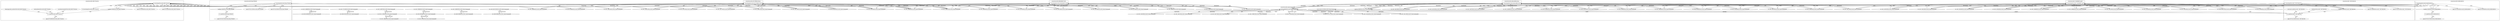 digraph G {
	"10.1.80.1:40750#ServerID_OuterContainerID"->"1_fwatchdog#ServerID_667d78fb58-55kvm"[ label="GET" ];
	"1_fwatchdog#ServerID_8665dd9487-fclr8"->"10.1.80.1:40728#ServerID_OuterContainerID"[ label="RESPONSE" ];
	"10.1.80.1:45976#ServerID_OuterContainerID"->"1_fwatchdog#ServerID_6dcbcc88d5-j9zwp"[ label="GET" ];
	"10.1.80.1:40728#ServerID_OuterContainerID"->"1_fwatchdog#ServerID_8665dd9487-fclr8"[ label="GET" ];
	"10.1.80.1:40752#ServerID_OuterContainerID"->"1_fwatchdog#ServerID_667d78fb58-55kvm"[ label="GET" ];
	"1_fwatchdog#ServerID_667d78fb58-55kvm"->"10.1.80.1:40750#ServerID_OuterContainerID"[ label="RESPONSE" ];
	"1_fwatchdog#ServerID_6dcbcc88d5-j9zwp"->"10.1.80.1:45976#ServerID_OuterContainerID"[ label="RESPONSE" ];
	"1_fwatchdog#ServerID_667d78fb58-55kvm"->"10.1.80.1:40752#ServerID_OuterContainerID"[ label="RESPONSE" ];
	"1_fwatchdog#ServerID_6dcbcc88d5-j9zwp"->"10.1.80.1:45978#ServerID_OuterContainerID"[ label="RESPONSE" ];
	"10.1.80.1:45978#ServerID_OuterContainerID"->"1_fwatchdog#ServerID_6dcbcc88d5-j9zwp"[ label="GET" ];
	"10.1.80.1:40726#ServerID_OuterContainerID"->"1_fwatchdog#ServerID_8665dd9487-fclr8"[ label="GET" ];
	"10.1.80.1:49088#ServerID_OuterContainerID"->"1_fwatchdog#ServerID_76c96688d7-jnp5f"[ label="GET" ];
	"1_fwatchdog#ServerID_8665dd9487-fclr8"->"10.1.80.1:40726#ServerID_OuterContainerID"[ label="RESPONSE" ];
	"10.1.80.1:49086#ServerID_OuterContainerID"->"1_fwatchdog#ServerID_76c96688d7-jnp5f"[ label="GET" ];
	"1_fwatchdog#ServerID_76c96688d7-jnp5f"->"10.1.80.1:49086#ServerID_OuterContainerID"[ label="RESPONSE" ];
	"1_fwatchdog#ServerID_76c96688d7-jnp5f"->"10.1.80.1:49088#ServerID_OuterContainerID"[ label="RESPONSE" ];
	"10.1.80.1:40776#ServerID_OuterContainerID"->"1_fwatchdog#ServerID_667d78fb58-55kvm"[ label="GET" ];
	"1_fwatchdog#ServerID_667d78fb58-55kvm"->"10.1.80.1:40776#ServerID_OuterContainerID"[ label="RESPONSE" ];
	"10.1.80.1:40778#ServerID_OuterContainerID"->"1_fwatchdog#ServerID_667d78fb58-55kvm"[ label="GET" ];
	"1_fwatchdog#ServerID_667d78fb58-55kvm"->"10.1.80.1:40778#ServerID_OuterContainerID"[ label="RESPONSE" ];
	"10.1.80.1:46000#ServerID_OuterContainerID"->"1_fwatchdog#ServerID_6dcbcc88d5-j9zwp"[ label="GET" ];
	"1_fwatchdog#ServerID_6dcbcc88d5-j9zwp"->"10.1.80.1:46000#ServerID_OuterContainerID"[ label="RESPONSE" ];
	"10.1.80.1:45998#ServerID_OuterContainerID"->"1_fwatchdog#ServerID_6dcbcc88d5-j9zwp"[ label="GET" ];
	"1_fwatchdog#ServerID_6dcbcc88d5-j9zwp"->"10.1.80.1:45998#ServerID_OuterContainerID"[ label="RESPONSE" ];
	"10.1.80.1:40748#ServerID_OuterContainerID"->"1_fwatchdog#ServerID_8665dd9487-fclr8"[ label="GET" ];
	"1_fwatchdog#ServerID_8665dd9487-fclr8"->"10.1.80.1:40748#ServerID_OuterContainerID"[ label="RESPONSE" ];
	"10.1.80.1:40750#ServerID_OuterContainerID"->"1_fwatchdog#ServerID_8665dd9487-fclr8"[ label="GET" ];
	"1_fwatchdog#ServerID_8665dd9487-fclr8"->"10.1.80.1:40750#ServerID_OuterContainerID"[ label="RESPONSE" ];
	"10.1.80.1:49110#ServerID_OuterContainerID"->"1_fwatchdog#ServerID_76c96688d7-jnp5f"[ label="GET" ];
	"10.1.80.1:49108#ServerID_OuterContainerID"->"1_fwatchdog#ServerID_76c96688d7-jnp5f"[ label="GET" ];
	"1_fwatchdog#ServerID_76c96688d7-jnp5f"->"10.1.80.1:49110#ServerID_OuterContainerID"[ label="RESPONSE" ];
	"1_fwatchdog#ServerID_76c96688d7-jnp5f"->"10.1.80.1:49108#ServerID_OuterContainerID"[ label="RESPONSE" ];
	"10.1.80.93:38008#ServerID_OuterContainerID"->"1_fwatchdog#ServerID_6dcbcc88d5-j9zwp"[ label="POST" ];
	"1_fwatchdog#ServerID_6dcbcc88d5-j9zwp"->"gateway:8080#ServerID_OuterContainerID"[ label="POST" ];
	"1_fwatchdog#ServerID_6dcbcc88d5-j9zwp"->"10.1.80.93:8080#ServerID_OuterContainerID"[ label="POST" ];
	"10.1.80.93:44904#ServerID_OuterContainerID"->"1_fwatchdog#ServerID_667d78fb58-55kvm"[ label="POST" ];
	"1_fwatchdog#ServerID_667d78fb58-55kvm"->"10.1.80.93:44904#ServerID_OuterContainerID"[ label="RESPONSE" ];
	"10.1.80.93:8080#ServerID_OuterContainerID"->"1_fwatchdog#ServerID_6dcbcc88d5-j9zwp"[ label="RESPONSE" ];
	"gateway:8080#ServerID_OuterContainerID"->"1_fwatchdog#ServerID_6dcbcc88d5-j9zwp"[ label="RESPONSE" ];
	"1_fwatchdog#ServerID_6dcbcc88d5-j9zwp"->"10.1.80.93:38008#ServerID_OuterContainerID"[ label="RESPONSE" ];
	"10.1.80.93:38028#ServerID_OuterContainerID"->"1_fwatchdog#ServerID_6dcbcc88d5-j9zwp"[ label="POST" ];
	"1_fwatchdog#ServerID_6dcbcc88d5-j9zwp"->"gateway:8080#ServerID_OuterContainerID"[ label="POST" ];
	"1_fwatchdog#ServerID_6dcbcc88d5-j9zwp"->"10.1.80.93:8080#ServerID_OuterContainerID"[ label="POST" ];
	"10.1.80.93:33798#ServerID_OuterContainerID"->"1_fwatchdog#ServerID_8665dd9487-fclr8"[ label="POST" ];
	"10.1.80.93:8080#ServerID_OuterContainerID"->"1_fwatchdog#ServerID_6dcbcc88d5-j9zwp"[ label="RESPONSE" ];
	"1_fwatchdog#ServerID_8665dd9487-fclr8"->"10.1.80.93:33798#ServerID_OuterContainerID"[ label="RESPONSE" ];
	"gateway:8080#ServerID_OuterContainerID"->"1_fwatchdog#ServerID_6dcbcc88d5-j9zwp"[ label="RESPONSE" ];
	"10.1.80.93:40874#ServerID_OuterContainerID"->"1_fwatchdog#ServerID_76c96688d7-jnp5f"[ label="POST" ];
	"1_fwatchdog#ServerID_76c96688d7-jnp5f"->"10.1.80.93:40874#ServerID_OuterContainerID"[ label="RESPONSE" ];
	"1_fwatchdog#ServerID_6dcbcc88d5-j9zwp"->"10.1.80.93:38028#ServerID_OuterContainerID"[ label="RESPONSE" ];
	"10.1.80.1:40750#ServerID_OuterContainerID"->"1_fwatchdog#ServerID_0802701be25e"[ label="read" ];
	"10.1.80.1:40752#ServerID_OuterContainerID"->"1_fwatchdog#ServerID_0802701be25e"[ label="read" ];
	"1_fwatchdog#ServerID_0802701be25e"->"10.1.80.1:40752#ServerID_OuterContainerID"[ label="write" ];
	"1_fwatchdog#ServerID_0802701be25e"->"10.1.80.1:40750#ServerID_OuterContainerID"[ label="write" ];
	"10.1.80.1:45978#ServerID_OuterContainerID"->"1_fwatchdog#ServerID_736074b81582"[ label="read" ];
	"1_fwatchdog#ServerID_736074b81582"->"10.1.80.1:45978#ServerID_OuterContainerID"[ label="write" ];
	"10.1.80.1:45976#ServerID_OuterContainerID"->"1_fwatchdog#ServerID_736074b81582"[ label="read" ];
	"1_fwatchdog#ServerID_736074b81582"->"10.1.80.1:45976#ServerID_OuterContainerID"[ label="write" ];
	"10.1.80.1:40726#ServerID_OuterContainerID"->"1_fwatchdog#ServerID_86aa7f3fa3b0"[ label="read" ];
	"10.1.80.1:40728#ServerID_OuterContainerID"->"1_fwatchdog#ServerID_86aa7f3fa3b0"[ label="read" ];
	"10.1.80.1:40847#ServerID_OuterContainerID"->"1_fwatchdog#ServerID_667d78fb58-55kvm"[ label="GET" ];
	"10.1.80.1:40846#ServerID_OuterContainerID"->"1_fwatchdog#ServerID_667d78fb58-55kvm"[ label="GET" ];
	"1_fwatchdog#ServerID_667d78fb58-55kvm"->"10.1.80.1:40847#ServerID_OuterContainerID"[ label="RESPONSE" ];
	"1_fwatchdog#ServerID_667d78fb58-55kvm"->"10.1.80.1:40846#ServerID_OuterContainerID"[ label="RESPONSE" ];
	"10.1.80.1:46069#ServerID_OuterContainerID"->"1_fwatchdog#ServerID_6dcbcc88d5-j9zwp"[ label="GET" ];
	"10.1.80.1:46068#ServerID_OuterContainerID"->"1_fwatchdog#ServerID_6dcbcc88d5-j9zwp"[ label="GET" ];
	"1_fwatchdog#ServerID_6dcbcc88d5-j9zwp"->"10.1.80.1:46069#ServerID_OuterContainerID"[ label="RESPONSE" ];
	"1_fwatchdog#ServerID_6dcbcc88d5-j9zwp"->"10.1.80.1:46068#ServerID_OuterContainerID"[ label="RESPONSE" ];
	"10.1.80.93:38064#ServerID_OuterContainerID"->"1_fwatchdog#ServerID_6dcbcc88d5-j9zwp"[ label="POST" ];
	"1_fwatchdog#ServerID_6dcbcc88d5-j9zwp"->"gateway:8080#ServerID_OuterContainerID"[ label="POST" ];
	"1_fwatchdog#ServerID_6dcbcc88d5-j9zwp"->"10.1.80.93:8080#ServerID_OuterContainerID"[ label="POST" ];
	"10.1.80.93:44960#ServerID_OuterContainerID"->"1_fwatchdog#ServerID_667d78fb58-55kvm"[ label="POST" ];
	"1_fwatchdog#ServerID_667d78fb58-55kvm"->"10.1.80.93:44960#ServerID_OuterContainerID"[ label="RESPONSE" ];
	"10.1.80.93:8080#ServerID_OuterContainerID"->"1_fwatchdog#ServerID_6dcbcc88d5-j9zwp"[ label="RESPONSE" ];
	"gateway:8080#ServerID_OuterContainerID"->"1_fwatchdog#ServerID_6dcbcc88d5-j9zwp"[ label="RESPONSE" ];
	"1_fwatchdog#ServerID_6dcbcc88d5-j9zwp"->"10.1.80.93:38064#ServerID_OuterContainerID"[ label="RESPONSE" ];
	"10.1.80.1:40836#ServerID_OuterContainerID"->"1_fwatchdog#ServerID_8665dd9487-fclr8"[ label="GET" ];
	"1_fwatchdog#ServerID_8665dd9487-fclr8"->"10.1.80.1:40836#ServerID_OuterContainerID"[ label="RESPONSE" ];
	"10.1.80.1:40834#ServerID_OuterContainerID"->"1_fwatchdog#ServerID_8665dd9487-fclr8"[ label="GET" ];
	"1_fwatchdog#ServerID_8665dd9487-fclr8"->"10.1.80.1:40834#ServerID_OuterContainerID"[ label="RESPONSE" ];
	"10.1.80.1:49194#ServerID_OuterContainerID"->"1_fwatchdog#ServerID_76c96688d7-jnp5f"[ label="GET" ];
	"1_fwatchdog#ServerID_76c96688d7-jnp5f"->"10.1.80.1:49194#ServerID_OuterContainerID"[ label="RESPONSE" ];
	"10.1.80.1:49196#ServerID_OuterContainerID"->"1_fwatchdog#ServerID_76c96688d7-jnp5f"[ label="GET" ];
	"1_fwatchdog#ServerID_76c96688d7-jnp5f"->"10.1.80.1:49196#ServerID_OuterContainerID"[ label="RESPONSE" ];
	"10.1.80.1:40886#ServerID_OuterContainerID"->"1_fwatchdog#ServerID_667d78fb58-55kvm"[ label="GET" ];
	"1_fwatchdog#ServerID_667d78fb58-55kvm"->"10.1.80.1:40886#ServerID_OuterContainerID"[ label="RESPONSE" ];
	"10.1.80.1:40887#ServerID_OuterContainerID"->"1_fwatchdog#ServerID_667d78fb58-55kvm"[ label="GET" ];
	"1_fwatchdog#ServerID_667d78fb58-55kvm"->"10.1.80.1:40887#ServerID_OuterContainerID"[ label="RESPONSE" ];
	"10.1.80.1:46108#ServerID_OuterContainerID"->"1_fwatchdog#ServerID_6dcbcc88d5-j9zwp"[ label="GET" ];
	"1_fwatchdog#ServerID_6dcbcc88d5-j9zwp"->"10.1.80.1:46108#ServerID_OuterContainerID"[ label="RESPONSE" ];
	"10.1.80.1:46110#ServerID_OuterContainerID"->"1_fwatchdog#ServerID_6dcbcc88d5-j9zwp"[ label="GET" ];
	"1_fwatchdog#ServerID_6dcbcc88d5-j9zwp"->"10.1.80.1:46110#ServerID_OuterContainerID"[ label="RESPONSE" ];
	"10.1.80.1:40858#ServerID_OuterContainerID"->"1_fwatchdog#ServerID_8665dd9487-fclr8"[ label="GET" ];
	"1_fwatchdog#ServerID_8665dd9487-fclr8"->"10.1.80.1:40858#ServerID_OuterContainerID"[ label="RESPONSE" ];
	"10.1.80.1:40859#ServerID_OuterContainerID"->"1_fwatchdog#ServerID_8665dd9487-fclr8"[ label="GET" ];
	"1_fwatchdog#ServerID_8665dd9487-fclr8"->"10.1.80.1:40859#ServerID_OuterContainerID"[ label="RESPONSE" ];
	"10.1.80.1:49220#ServerID_OuterContainerID"->"1_fwatchdog#ServerID_76c96688d7-jnp5f"[ label="GET" ];
	"1_fwatchdog#ServerID_76c96688d7-jnp5f"->"10.1.80.1:49220#ServerID_OuterContainerID"[ label="RESPONSE" ];
	"10.1.80.1:49218#ServerID_OuterContainerID"->"1_fwatchdog#ServerID_76c96688d7-jnp5f"[ label="GET" ];
	"1_fwatchdog#ServerID_76c96688d7-jnp5f"->"10.1.80.1:49218#ServerID_OuterContainerID"[ label="RESPONSE" ];
	"10.1.80.1:40914#ServerID_OuterContainerID"->"1_fwatchdog#ServerID_667d78fb58-55kvm"[ label="GET" ];
	"1_fwatchdog#ServerID_667d78fb58-55kvm"->"10.1.80.1:40914#ServerID_OuterContainerID"[ label="RESPONSE" ];
	"10.1.80.1:40912#ServerID_OuterContainerID"->"1_fwatchdog#ServerID_667d78fb58-55kvm"[ label="GET" ];
	"1_fwatchdog#ServerID_667d78fb58-55kvm"->"10.1.80.1:40912#ServerID_OuterContainerID"[ label="RESPONSE" ];
	"10.1.80.1:46136#ServerID_OuterContainerID"->"1_fwatchdog#ServerID_6dcbcc88d5-j9zwp"[ label="GET" ];
	"1_fwatchdog#ServerID_6dcbcc88d5-j9zwp"->"10.1.80.1:46136#ServerID_OuterContainerID"[ label="RESPONSE" ];
	"10.1.80.1:46134#ServerID_OuterContainerID"->"1_fwatchdog#ServerID_6dcbcc88d5-j9zwp"[ label="GET" ];
	"1_fwatchdog#ServerID_6dcbcc88d5-j9zwp"->"10.1.80.1:46134#ServerID_OuterContainerID"[ label="RESPONSE" ];
	"10.1.80.1:40887#ServerID_OuterContainerID"->"1_fwatchdog#ServerID_8665dd9487-fclr8"[ label="GET" ];
	"1_fwatchdog#ServerID_8665dd9487-fclr8"->"10.1.80.1:40887#ServerID_OuterContainerID"[ label="RESPONSE" ];
	"10.1.80.1:40886#ServerID_OuterContainerID"->"1_fwatchdog#ServerID_8665dd9487-fclr8"[ label="GET" ];
	"1_fwatchdog#ServerID_8665dd9487-fclr8"->"10.1.80.1:40886#ServerID_OuterContainerID"[ label="RESPONSE" ];
	"10.1.80.1:49246#ServerID_OuterContainerID"->"1_fwatchdog#ServerID_76c96688d7-jnp5f"[ label="GET" ];
	"1_fwatchdog#ServerID_76c96688d7-jnp5f"->"10.1.80.1:49246#ServerID_OuterContainerID"[ label="RESPONSE" ];
	"10.1.80.1:49248#ServerID_OuterContainerID"->"1_fwatchdog#ServerID_76c96688d7-jnp5f"[ label="GET" ];
	"1_fwatchdog#ServerID_76c96688d7-jnp5f"->"10.1.80.1:49248#ServerID_OuterContainerID"[ label="RESPONSE" ];
	"1_fwatchdog#ServerID_86aa7f3fa3b0"->"10.1.80.1:40728#ServerID_OuterContainerID"[ label="write" ];
	"1_fwatchdog#ServerID_86aa7f3fa3b0"->"10.1.80.1:40726#ServerID_OuterContainerID"[ label="write" ];
	"10.1.80.1:49086#ServerID_OuterContainerID"->"1_fwatchdog#ServerID_834d81eb81b3"[ label="read" ];
	"1_fwatchdog#ServerID_834d81eb81b3"->"10.1.80.1:49086#ServerID_OuterContainerID"[ label="write" ];
	"1_fwatchdog#ServerID_834d81eb81b3"->"10.1.80.1:49088#ServerID_OuterContainerID"[ label="write" ];
	"10.1.80.1:49088#ServerID_OuterContainerID"->"1_fwatchdog#ServerID_834d81eb81b3"[ label="read" ];
	"10.1.80.1:40776#ServerID_OuterContainerID"->"1_fwatchdog#ServerID_0802701be25e"[ label="read" ];
	"10.1.80.1:40778#ServerID_OuterContainerID"->"1_fwatchdog#ServerID_0802701be25e"[ label="read" ];
	"1_fwatchdog#ServerID_0802701be25e"->"10.1.80.1:40776#ServerID_OuterContainerID"[ label="write" ];
	"1_fwatchdog#ServerID_0802701be25e"->"10.1.80.1:40778#ServerID_OuterContainerID"[ label="write" ];
	"10.1.80.1:45998#ServerID_OuterContainerID"->"1_fwatchdog#ServerID_736074b81582"[ label="read" ];
	"10.1.80.1:46000#ServerID_OuterContainerID"->"1_fwatchdog#ServerID_736074b81582"[ label="read" ];
	"1_fwatchdog#ServerID_736074b81582"->"10.1.80.1:46000#ServerID_OuterContainerID"[ label="write" ];
	"1_fwatchdog#ServerID_736074b81582"->"10.1.80.1:45998#ServerID_OuterContainerID"[ label="write" ];
	"10.1.80.1:40750#ServerID_OuterContainerID"->"1_fwatchdog#ServerID_86aa7f3fa3b0"[ label="read" ];
	"10.1.80.1:40748#ServerID_OuterContainerID"->"1_fwatchdog#ServerID_86aa7f3fa3b0"[ label="read" ];
	"1_fwatchdog#ServerID_86aa7f3fa3b0"->"10.1.80.1:40748#ServerID_OuterContainerID"[ label="write" ];
	"1_fwatchdog#ServerID_86aa7f3fa3b0"->"10.1.80.1:40750#ServerID_OuterContainerID"[ label="write" ];
	"10.1.80.1:49110#ServerID_OuterContainerID"->"1_fwatchdog#ServerID_834d81eb81b3"[ label="read" ];
	"1_fwatchdog#ServerID_834d81eb81b3"->"10.1.80.1:49110#ServerID_OuterContainerID"[ label="write" ];
	"10.1.80.1:49108#ServerID_OuterContainerID"->"1_fwatchdog#ServerID_834d81eb81b3"[ label="read" ];
	"1_fwatchdog#ServerID_834d81eb81b3"->"10.1.80.1:49108#ServerID_OuterContainerID"[ label="write" ];
	"10.1.80.93:38008#ServerID_OuterContainerID"->"1_fwatchdog#ServerID_736074b81582"[ label="read" ];
	"1_fwatchdog#ServerID_736074b81582"->"localhost:3000#ServerID_736074b81582"[ label="connect" ];
	"1_fwatchdog#ServerID_736074b81582"->"pipe:[20744869]#ServerID_736074b81582"[ label="write" ];
	"localhost:3000#ServerID_736074b81582"->"1_fwatchdog#ServerID_736074b81582"[ label="read" ];
	"1_fwatchdog#ServerID_736074b81582"->"localhost:3000#ServerID_736074b81582"[ label="write" ];
	"10_node#ServerID_736074b81582"->"pipe:[20744134]#ServerID_736074b81582"[ label="write" ];
	"localhost:3000#ServerID_736074b81582"->"10_node#ServerID_736074b81582"[ label="read" ];
	"/etc/hosts#ServerID_736074b81582"->"10_node#ServerID_736074b81582"[ label="read" ];
	"10_node#ServerID_736074b81582"->"10.152.183.10:53#ServerID_OuterContainerID"[ label="sendto" ];
	"/etc/resolv.conf#ServerID_736074b81582"->"10_node#ServerID_736074b81582"[ label="read" ];
	"10.152.183.10:53#ServerID_OuterContainerID"->"10_node#ServerID_736074b81582"[ label="recvfrom" ];
	"10_node#ServerID_736074b81582"->"gateway:8080#ServerID_OuterContainerID"[ label="connect" ];
	"localhost:3000#ServerID_0802701be25e"->"11_node#ServerID_0802701be25e"[ label="read" ];
	"10.1.80.93:44904#ServerID_OuterContainerID"->"1_fwatchdog#ServerID_0802701be25e"[ label="read" ];
	"1_fwatchdog#ServerID_0802701be25e"->"pipe:[20744658]#ServerID_0802701be25e"[ label="write" ];
	"1_fwatchdog#ServerID_0802701be25e"->"localhost:3000#ServerID_0802701be25e"[ label="connect" ];
	"localhost:3000#ServerID_0802701be25e"->"1_fwatchdog#ServerID_0802701be25e"[ label="read" ];
	"1_fwatchdog#ServerID_0802701be25e"->"localhost:3000#ServerID_0802701be25e"[ label="write" ];
	"/home/app/node_modules#ServerID_0802701be25e"->"11_node#ServerID_0802701be25e"[ label="read" ];
	"11_node#ServerID_0802701be25e"->"pipe:[20744960]#ServerID_0802701be25e"[ label="write" ];
	"/usr/share/zoneinfo/#ServerID_0802701be25e"->"11_node#ServerID_0802701be25e"[ label="read" ];
	"1_fwatchdog#ServerID_0802701be25e"->"pipe:[20744659]#ServerID_0802701be25e"[ label="write" ];
	"/etc/localtime#ServerID_0802701be25e"->"11_node#ServerID_0802701be25e"[ label="read" ];
	"gateway:8080#ServerID_OuterContainerID"->"10_node#ServerID_736074b81582"[ label="read" ];
	"1_fwatchdog#ServerID_0802701be25e"->"10.1.80.93:44904#ServerID_OuterContainerID"[ label="write" ];
	"1_fwatchdog#ServerID_736074b81582"->"pipe:[20744870]#ServerID_736074b81582"[ label="write" ];
	"1_fwatchdog#ServerID_736074b81582"->"10.1.80.93:38008#ServerID_OuterContainerID"[ label="write" ];
	"10.1.80.93:38028#ServerID_OuterContainerID"->"1_fwatchdog#ServerID_736074b81582"[ label="read" ];
	"1_fwatchdog#ServerID_86aa7f3fa3b0"->"pipe:[20744109]#ServerID_86aa7f3fa3b0"[ label="write" ];
	"10.1.80.93:33798#ServerID_OuterContainerID"->"1_fwatchdog#ServerID_86aa7f3fa3b0"[ label="read" ];
	"1_fwatchdog#ServerID_86aa7f3fa3b0"->"localhost:3000#ServerID_86aa7f3fa3b0"[ label="write" ];
	"localhost:3000#ServerID_86aa7f3fa3b0"->"1_fwatchdog#ServerID_86aa7f3fa3b0"[ label="read" ];
	"1_fwatchdog#ServerID_86aa7f3fa3b0"->"localhost:3000#ServerID_86aa7f3fa3b0"[ label="connect" ];
	"localhost:3000#ServerID_86aa7f3fa3b0"->"10_node#ServerID_86aa7f3fa3b0"[ label="read" ];
	"10_node#ServerID_86aa7f3fa3b0"->"pipe:[20745297]#ServerID_86aa7f3fa3b0"[ label="write" ];
	"1_fwatchdog#ServerID_86aa7f3fa3b0"->"pipe:[20744110]#ServerID_86aa7f3fa3b0"[ label="write" ];
	"1_fwatchdog#ServerID_86aa7f3fa3b0"->"10.1.80.93:33798#ServerID_OuterContainerID"[ label="write" ];
	"1_fwatchdog#ServerID_834d81eb81b3"->"pipe:[20745045]#ServerID_834d81eb81b3"[ label="write" ];
	"10.1.80.93:40874#ServerID_OuterContainerID"->"1_fwatchdog#ServerID_834d81eb81b3"[ label="read" ];
	"1_fwatchdog#ServerID_834d81eb81b3"->"localhost:3000#ServerID_834d81eb81b3"[ label="connect" ];
	"13_node#ServerID_834d81eb81b3"->"pipe:[20745337]#ServerID_834d81eb81b3"[ label="write" ];
	"localhost:3000#ServerID_834d81eb81b3"->"1_fwatchdog#ServerID_834d81eb81b3"[ label="read" ];
	"1_fwatchdog#ServerID_834d81eb81b3"->"localhost:3000#ServerID_834d81eb81b3"[ label="write" ];
	"localhost:3000#ServerID_834d81eb81b3"->"13_node#ServerID_834d81eb81b3"[ label="read" ];
	"1_fwatchdog#ServerID_834d81eb81b3"->"pipe:[20745046]#ServerID_834d81eb81b3"[ label="write" ];
	"1_fwatchdog#ServerID_834d81eb81b3"->"10.1.80.93:40874#ServerID_OuterContainerID"[ label="write" ];
	"1_fwatchdog#ServerID_736074b81582"->"10.1.80.93:38028#ServerID_OuterContainerID"[ label="write" ];
	"10.1.80.1:40847#ServerID_OuterContainerID"->"1_fwatchdog#ServerID_0802701be25e"[ label="read" ];
	"10.1.80.1:40846#ServerID_OuterContainerID"->"1_fwatchdog#ServerID_0802701be25e"[ label="read" ];
	"10.1.80.1:46069#ServerID_OuterContainerID"->"1_fwatchdog#ServerID_736074b81582"[ label="read" ];
	"1_fwatchdog#ServerID_0802701be25e"->"10.1.80.1:40847#ServerID_OuterContainerID"[ label="write" ];
	"1_fwatchdog#ServerID_0802701be25e"->"10.1.80.1:40846#ServerID_OuterContainerID"[ label="write" ];
	"1_fwatchdog#ServerID_736074b81582"->"10.1.80.1:46069#ServerID_OuterContainerID"[ label="write" ];
	"10.1.80.1:46068#ServerID_OuterContainerID"->"1_fwatchdog#ServerID_736074b81582"[ label="read" ];
	"1_fwatchdog#ServerID_736074b81582"->"10.1.80.1:46068#ServerID_OuterContainerID"[ label="write" ];
	"10.1.80.93:38064#ServerID_OuterContainerID"->"1_fwatchdog#ServerID_736074b81582"[ label="read" ];
	"10.1.80.93:44960#ServerID_OuterContainerID"->"1_fwatchdog#ServerID_0802701be25e"[ label="read" ];
	"1_fwatchdog#ServerID_0802701be25e"->"23_fwatchdog#ServerID_0802701be25e"[ label="clone" ];
	"1_fwatchdog#ServerID_0802701be25e"->"10.1.80.93:44960#ServerID_OuterContainerID"[ label="write" ];
	"1_fwatchdog#ServerID_736074b81582"->"10.1.80.93:38064#ServerID_OuterContainerID"[ label="write" ];
	"10.1.80.1:40834#ServerID_OuterContainerID"->"1_fwatchdog#ServerID_86aa7f3fa3b0"[ label="read" ];
	"10.1.80.1:40836#ServerID_OuterContainerID"->"1_fwatchdog#ServerID_86aa7f3fa3b0"[ label="read" ];
	"1_fwatchdog#ServerID_86aa7f3fa3b0"->"10.1.80.1:40836#ServerID_OuterContainerID"[ label="write" ];
	"10.1.80.1:49196#ServerID_OuterContainerID"->"1_fwatchdog#ServerID_834d81eb81b3"[ label="read" ];
	"1_fwatchdog#ServerID_86aa7f3fa3b0"->"10.1.80.1:40834#ServerID_OuterContainerID"[ label="write" ];
	"1_fwatchdog#ServerID_834d81eb81b3"->"10.1.80.1:49194#ServerID_OuterContainerID"[ label="write" ];
	"10.1.80.1:49194#ServerID_OuterContainerID"->"1_fwatchdog#ServerID_834d81eb81b3"[ label="read" ];
	"1_fwatchdog#ServerID_834d81eb81b3"->"10.1.80.1:49196#ServerID_OuterContainerID"[ label="write" ];
	"10.1.80.1:40887#ServerID_OuterContainerID"->"1_fwatchdog#ServerID_0802701be25e"[ label="read" ];
	"10.1.80.1:40886#ServerID_OuterContainerID"->"1_fwatchdog#ServerID_0802701be25e"[ label="read" ];
	"1_fwatchdog#ServerID_0802701be25e"->"10.1.80.1:40886#ServerID_OuterContainerID"[ label="write" ];
	"1_fwatchdog#ServerID_0802701be25e"->"10.1.80.1:40887#ServerID_OuterContainerID"[ label="write" ];
	"10.1.80.1:46110#ServerID_OuterContainerID"->"1_fwatchdog#ServerID_736074b81582"[ label="read" ];
	"10.1.80.1:46108#ServerID_OuterContainerID"->"1_fwatchdog#ServerID_736074b81582"[ label="read" ];
	"1_fwatchdog#ServerID_736074b81582"->"10.1.80.1:46108#ServerID_OuterContainerID"[ label="write" ];
	"1_fwatchdog#ServerID_736074b81582"->"10.1.80.1:46110#ServerID_OuterContainerID"[ label="write" ];
	"10.1.80.1:40859#ServerID_OuterContainerID"->"1_fwatchdog#ServerID_86aa7f3fa3b0"[ label="read" ];
	"10.1.80.1:40858#ServerID_OuterContainerID"->"1_fwatchdog#ServerID_86aa7f3fa3b0"[ label="read" ];
	"1_fwatchdog#ServerID_86aa7f3fa3b0"->"10.1.80.1:40858#ServerID_OuterContainerID"[ label="write" ];
	"1_fwatchdog#ServerID_86aa7f3fa3b0"->"10.1.80.1:40859#ServerID_OuterContainerID"[ label="write" ];
	"10.1.80.1:49218#ServerID_OuterContainerID"->"1_fwatchdog#ServerID_834d81eb81b3"[ label="read" ];
	"10.1.80.1:49220#ServerID_OuterContainerID"->"1_fwatchdog#ServerID_834d81eb81b3"[ label="read" ];
	"1_fwatchdog#ServerID_834d81eb81b3"->"10.1.80.1:49220#ServerID_OuterContainerID"[ label="write" ];
	"1_fwatchdog#ServerID_834d81eb81b3"->"10.1.80.1:49218#ServerID_OuterContainerID"[ label="write" ];
	"10.1.80.1:40914#ServerID_OuterContainerID"->"1_fwatchdog#ServerID_0802701be25e"[ label="read" ];
	"10.1.80.1:40912#ServerID_OuterContainerID"->"1_fwatchdog#ServerID_0802701be25e"[ label="read" ];
	"1_fwatchdog#ServerID_0802701be25e"->"10.1.80.1:40914#ServerID_OuterContainerID"[ label="write" ];
	"1_fwatchdog#ServerID_0802701be25e"->"10.1.80.1:40912#ServerID_OuterContainerID"[ label="write" ];
	"10.1.80.1:46134#ServerID_OuterContainerID"->"1_fwatchdog#ServerID_736074b81582"[ label="read" ];
	"10.1.80.1:46136#ServerID_OuterContainerID"->"1_fwatchdog#ServerID_736074b81582"[ label="read" ];
	"1_fwatchdog#ServerID_736074b81582"->"10.1.80.1:46136#ServerID_OuterContainerID"[ label="write" ];
	"1_fwatchdog#ServerID_736074b81582"->"10.1.80.1:46134#ServerID_OuterContainerID"[ label="write" ];
	"10.1.80.1:40887#ServerID_OuterContainerID"->"1_fwatchdog#ServerID_86aa7f3fa3b0"[ label="read" ];
	"1_fwatchdog#ServerID_86aa7f3fa3b0"->"10.1.80.1:40887#ServerID_OuterContainerID"[ label="write" ];
	"10.1.80.1:40886#ServerID_OuterContainerID"->"1_fwatchdog#ServerID_86aa7f3fa3b0"[ label="read" ];
	"1_fwatchdog#ServerID_86aa7f3fa3b0"->"10.1.80.1:40886#ServerID_OuterContainerID"[ label="write" ];
	"10.1.80.1:49246#ServerID_OuterContainerID"->"1_fwatchdog#ServerID_834d81eb81b3"[ label="read" ];
	"1_fwatchdog#ServerID_834d81eb81b3"->"10.1.80.1:49246#ServerID_OuterContainerID"[ label="write" ];
	"10.1.80.1:49248#ServerID_OuterContainerID"->"1_fwatchdog#ServerID_834d81eb81b3"[ label="read" ];
	"1_fwatchdog#ServerID_834d81eb81b3"->"10.1.80.1:49248#ServerID_OuterContainerID"[ label="write" ];
	"10.1.80.1:36114#ServerID_OuterContainerID"->"10.1.80.93:8080#ServerID_OuterContainerID"[ label="GET" ];
	"10.1.80.93:8080#ServerID_OuterContainerID"->"10.1.80.1:36114#ServerID_OuterContainerID"[ label="RESPONSE" ];
	"10.1.80.1:31924#ServerID_OuterContainerID"->"10.1.80.93:8080#ServerID_OuterContainerID"[ label="POST" ];
	"10.1.80.93:8080#ServerID_OuterContainerID"->"10.1.80.1:31924#ServerID_OuterContainerID"[ label="RESPONSE" ];
	"10.1.80.93:8080#ServerID_OuterContainerID"->"10.0.88.125:31112#ServerID_OuterContainerID"[ label="RESPONSE" ];
	"10.1.80.1:36158#ServerID_OuterContainerID"->"10.1.80.93:8080#ServerID_OuterContainerID"[ label="GET" ];
	"10.1.80.93:8080#ServerID_OuterContainerID"->"10.1.80.1:36158#ServerID_OuterContainerID"[ label="RESPONSE" ];
	"10.1.80.1:4831#ServerID_OuterContainerID"->"10.1.80.93:8080#ServerID_OuterContainerID"[ label="POST" ];
	"10.1.80.93:8080#ServerID_OuterContainerID"->"10.1.80.1:4831#ServerID_OuterContainerID"[ label="RESPONSE" ];
	"10.1.80.93:8080#ServerID_OuterContainerID"->"10.0.88.125:31112#ServerID_OuterContainerID"[ label="RESPONSE" ];
	"10.1.80.109:50156#ServerID_OuterContainerID"->"10.1.80.93:8082#ServerID_OuterContainerID"[ label="GET" ];
	"10.1.80.93:8082#ServerID_OuterContainerID"->"10.1.80.109:50156#ServerID_OuterContainerID"[ label="RESPONSE" ];
	"10.1.80.1:53861#ServerID_OuterContainerID"->"10.1.80.93:8080#ServerID_OuterContainerID"[ label="POST" ];
	"10.1.80.93:8080#ServerID_OuterContainerID"->"10.1.80.1:53861#ServerID_OuterContainerID"[ label="RESPONSE" ];
	"10.1.80.93:8080#ServerID_OuterContainerID"->"10.0.88.125:31112#ServerID_OuterContainerID"[ label="RESPONSE" ];
	"10.1.80.1:59900#ServerID_OuterContainerID"->"10.1.80.92:8080#ServerID_OuterContainerID"[ label="GET" ];
	"10.1.80.92:8080#ServerID_OuterContainerID"->"10.1.80.1:59900#ServerID_OuterContainerID"[ label="RESPONSE" ];
	"10.1.80.1:36226#ServerID_OuterContainerID"->"10.1.80.93:8080#ServerID_OuterContainerID"[ label="GET" ];
	"10.1.80.93:8080#ServerID_OuterContainerID"->"10.1.80.1:36226#ServerID_OuterContainerID"[ label="RESPONSE" ];
	"10.1.80.1:39380#ServerID_OuterContainerID"->"10.1.80.109:9090#ServerID_OuterContainerID"[ label="GET" ];
	"10.1.80.109:9090#ServerID_OuterContainerID"->"10.1.80.1:39380#ServerID_OuterContainerID"[ label="RESPONSE" ];
	"10.1.80.1:39382#ServerID_OuterContainerID"->"10.1.80.109:9090#ServerID_OuterContainerID"[ label="GET" ];
	"10.1.80.109:9090#ServerID_OuterContainerID"->"10.1.80.1:39382#ServerID_OuterContainerID"[ label="RESPONSE" ];
	"10.1.80.1:38870#ServerID_OuterContainerID"->"10.1.80.111:9093#ServerID_OuterContainerID"[ label="GET" ];
	"10.1.80.111:9093#ServerID_OuterContainerID"->"10.1.80.1:38870#ServerID_OuterContainerID"[ label="RESPONSE" ];
	"10.1.80.1:36274#ServerID_OuterContainerID"->"10.1.80.93:8080#ServerID_OuterContainerID"[ label="GET" ];
	"10.1.80.93:8080#ServerID_OuterContainerID"->"10.1.80.1:36274#ServerID_OuterContainerID"[ label="RESPONSE" ];
	"10.1.80.1:38894#ServerID_OuterContainerID"->"10.1.80.111:9093#ServerID_OuterContainerID"[ label="GET" ];
	"10.1.80.111:9093#ServerID_OuterContainerID"->"10.1.80.1:38894#ServerID_OuterContainerID"[ label="RESPONSE" ];
	"10.1.80.1:47146#ServerID_OuterContainerID"->"10.1.80.92:8181#ServerID_OuterContainerID"[ label="GET" ];
	"10.1.80.92:8181#ServerID_OuterContainerID"->"10.1.80.1:47146#ServerID_OuterContainerID"[ label="RESPONSE" ];
	"10.1.80.1:46686#ServerID_OuterContainerID"->"10.1.80.104:8000#ServerID_OuterContainerID"[ label="GET" ];
	"10.1.80.104:8000#ServerID_OuterContainerID"->"10.1.80.1:46686#ServerID_OuterContainerID"[ label="RESPONSE" ];
	subgraph "clusterServerID_0802701be25e" {
	label="clusterServerID_0802701be25e";
	"/etc/localtime#ServerID_0802701be25e" [ shape=ellipse ];
	"/home/app/node_modules#ServerID_0802701be25e" [ shape=ellipse ];
	"/usr/share/zoneinfo/#ServerID_0802701be25e" [ shape=ellipse ];
	"11_node#ServerID_0802701be25e" [ shape=box ];
	"1_fwatchdog#ServerID_0802701be25e" [ shape=box ];
	"23_fwatchdog#ServerID_0802701be25e" [ shape=box ];
	"localhost:3000#ServerID_0802701be25e" [ shape=diamond ];
	"pipe:[20744658]#ServerID_0802701be25e" [ shape=ellipse ];
	"pipe:[20744659]#ServerID_0802701be25e" [ shape=ellipse ];
	"pipe:[20744960]#ServerID_0802701be25e" [ shape=ellipse ];

}
;
	subgraph "clusterServerID_667d78fb58-55kvm" {
	label="clusterServerID_667d78fb58-55kvm";
	"1_fwatchdog#ServerID_667d78fb58-55kvm" [ shape=box ];

}
;
	subgraph "clusterServerID_6dcbcc88d5-j9zwp" {
	label="clusterServerID_6dcbcc88d5-j9zwp";
	"1_fwatchdog#ServerID_6dcbcc88d5-j9zwp" [ shape=box ];

}
;
	subgraph "clusterServerID_736074b81582" {
	label="clusterServerID_736074b81582";
	"/etc/hosts#ServerID_736074b81582" [ shape=ellipse ];
	"/etc/resolv.conf#ServerID_736074b81582" [ shape=ellipse ];
	"10_node#ServerID_736074b81582" [ shape=box ];
	"1_fwatchdog#ServerID_736074b81582" [ shape=box ];
	"localhost:3000#ServerID_736074b81582" [ shape=diamond ];
	"pipe:[20744134]#ServerID_736074b81582" [ shape=ellipse ];
	"pipe:[20744869]#ServerID_736074b81582" [ shape=ellipse ];
	"pipe:[20744870]#ServerID_736074b81582" [ shape=ellipse ];

}
;
	subgraph "clusterServerID_76c96688d7-jnp5f" {
	label="clusterServerID_76c96688d7-jnp5f";
	"1_fwatchdog#ServerID_76c96688d7-jnp5f" [ shape=box ];

}
;
	subgraph "clusterServerID_834d81eb81b3" {
	label="clusterServerID_834d81eb81b3";
	"13_node#ServerID_834d81eb81b3" [ shape=box ];
	"1_fwatchdog#ServerID_834d81eb81b3" [ shape=box ];
	"localhost:3000#ServerID_834d81eb81b3" [ shape=diamond ];
	"pipe:[20745045]#ServerID_834d81eb81b3" [ shape=ellipse ];
	"pipe:[20745046]#ServerID_834d81eb81b3" [ shape=ellipse ];
	"pipe:[20745337]#ServerID_834d81eb81b3" [ shape=ellipse ];

}
;
	subgraph "clusterServerID_8665dd9487-fclr8" {
	label="clusterServerID_8665dd9487-fclr8";
	"1_fwatchdog#ServerID_8665dd9487-fclr8" [ shape=box ];

}
;
	subgraph "clusterServerID_86aa7f3fa3b0" {
	label="clusterServerID_86aa7f3fa3b0";
	"10_node#ServerID_86aa7f3fa3b0" [ shape=box ];
	"1_fwatchdog#ServerID_86aa7f3fa3b0" [ shape=box ];
	"localhost:3000#ServerID_86aa7f3fa3b0" [ shape=diamond ];
	"pipe:[20744109]#ServerID_86aa7f3fa3b0" [ shape=ellipse ];
	"pipe:[20744110]#ServerID_86aa7f3fa3b0" [ shape=ellipse ];
	"pipe:[20745297]#ServerID_86aa7f3fa3b0" [ shape=ellipse ];

}
;
	subgraph "clusterServerID_OuterContainerID" {
	label="clusterServerID_OuterContainerID";
	"10.0.88.125:31112#ServerID_OuterContainerID" [ shape=diamond ];
	"10.1.80.104:8000#ServerID_OuterContainerID" [ shape=diamond ];
	"10.1.80.109:50156#ServerID_OuterContainerID" [ shape=diamond ];
	"10.1.80.109:9090#ServerID_OuterContainerID" [ shape=diamond ];
	"10.1.80.111:9093#ServerID_OuterContainerID" [ shape=diamond ];
	"10.1.80.1:31924#ServerID_OuterContainerID" [ shape=diamond ];
	"10.1.80.1:36114#ServerID_OuterContainerID" [ shape=diamond ];
	"10.1.80.1:36158#ServerID_OuterContainerID" [ shape=diamond ];
	"10.1.80.1:36226#ServerID_OuterContainerID" [ shape=diamond ];
	"10.1.80.1:36274#ServerID_OuterContainerID" [ shape=diamond ];
	"10.1.80.1:38870#ServerID_OuterContainerID" [ shape=diamond ];
	"10.1.80.1:38894#ServerID_OuterContainerID" [ shape=diamond ];
	"10.1.80.1:39380#ServerID_OuterContainerID" [ shape=diamond ];
	"10.1.80.1:39382#ServerID_OuterContainerID" [ shape=diamond ];
	"10.1.80.1:40726#ServerID_OuterContainerID" [ shape=diamond ];
	"10.1.80.1:40728#ServerID_OuterContainerID" [ shape=diamond ];
	"10.1.80.1:40748#ServerID_OuterContainerID" [ shape=diamond ];
	"10.1.80.1:40750#ServerID_OuterContainerID" [ shape=diamond ];
	"10.1.80.1:40752#ServerID_OuterContainerID" [ shape=diamond ];
	"10.1.80.1:40776#ServerID_OuterContainerID" [ shape=diamond ];
	"10.1.80.1:40778#ServerID_OuterContainerID" [ shape=diamond ];
	"10.1.80.1:40834#ServerID_OuterContainerID" [ shape=diamond ];
	"10.1.80.1:40836#ServerID_OuterContainerID" [ shape=diamond ];
	"10.1.80.1:40846#ServerID_OuterContainerID" [ shape=diamond ];
	"10.1.80.1:40847#ServerID_OuterContainerID" [ shape=diamond ];
	"10.1.80.1:40858#ServerID_OuterContainerID" [ shape=diamond ];
	"10.1.80.1:40859#ServerID_OuterContainerID" [ shape=diamond ];
	"10.1.80.1:40886#ServerID_OuterContainerID" [ shape=diamond ];
	"10.1.80.1:40887#ServerID_OuterContainerID" [ shape=diamond ];
	"10.1.80.1:40912#ServerID_OuterContainerID" [ shape=diamond ];
	"10.1.80.1:40914#ServerID_OuterContainerID" [ shape=diamond ];
	"10.1.80.1:45976#ServerID_OuterContainerID" [ shape=diamond ];
	"10.1.80.1:45978#ServerID_OuterContainerID" [ shape=diamond ];
	"10.1.80.1:45998#ServerID_OuterContainerID" [ shape=diamond ];
	"10.1.80.1:46000#ServerID_OuterContainerID" [ shape=diamond ];
	"10.1.80.1:46068#ServerID_OuterContainerID" [ shape=diamond ];
	"10.1.80.1:46069#ServerID_OuterContainerID" [ shape=diamond ];
	"10.1.80.1:46108#ServerID_OuterContainerID" [ shape=diamond ];
	"10.1.80.1:46110#ServerID_OuterContainerID" [ shape=diamond ];
	"10.1.80.1:46134#ServerID_OuterContainerID" [ shape=diamond ];
	"10.1.80.1:46136#ServerID_OuterContainerID" [ shape=diamond ];
	"10.1.80.1:46686#ServerID_OuterContainerID" [ shape=diamond ];
	"10.1.80.1:47146#ServerID_OuterContainerID" [ shape=diamond ];
	"10.1.80.1:4831#ServerID_OuterContainerID" [ shape=diamond ];
	"10.1.80.1:49086#ServerID_OuterContainerID" [ shape=diamond ];
	"10.1.80.1:49088#ServerID_OuterContainerID" [ shape=diamond ];
	"10.1.80.1:49108#ServerID_OuterContainerID" [ shape=diamond ];
	"10.1.80.1:49110#ServerID_OuterContainerID" [ shape=diamond ];
	"10.1.80.1:49194#ServerID_OuterContainerID" [ shape=diamond ];
	"10.1.80.1:49196#ServerID_OuterContainerID" [ shape=diamond ];
	"10.1.80.1:49218#ServerID_OuterContainerID" [ shape=diamond ];
	"10.1.80.1:49220#ServerID_OuterContainerID" [ shape=diamond ];
	"10.1.80.1:49246#ServerID_OuterContainerID" [ shape=diamond ];
	"10.1.80.1:49248#ServerID_OuterContainerID" [ shape=diamond ];
	"10.1.80.1:53861#ServerID_OuterContainerID" [ shape=diamond ];
	"10.1.80.1:59900#ServerID_OuterContainerID" [ shape=diamond ];
	"10.1.80.92:8080#ServerID_OuterContainerID" [ shape=diamond ];
	"10.1.80.92:8181#ServerID_OuterContainerID" [ shape=diamond ];
	"10.1.80.93:33798#ServerID_OuterContainerID" [ shape=diamond ];
	"10.1.80.93:38008#ServerID_OuterContainerID" [ shape=diamond ];
	"10.1.80.93:38028#ServerID_OuterContainerID" [ shape=diamond ];
	"10.1.80.93:38064#ServerID_OuterContainerID" [ shape=diamond ];
	"10.1.80.93:40874#ServerID_OuterContainerID" [ shape=diamond ];
	"10.1.80.93:44904#ServerID_OuterContainerID" [ shape=diamond ];
	"10.1.80.93:44960#ServerID_OuterContainerID" [ shape=diamond ];
	"10.1.80.93:8080#ServerID_OuterContainerID" [ shape=diamond ];
	"10.1.80.93:8082#ServerID_OuterContainerID" [ shape=diamond ];
	"10.152.183.10:53#ServerID_OuterContainerID" [ shape=diamond ];
	"gateway:8080#ServerID_OuterContainerID" [ shape=diamond ];

}
;

}
